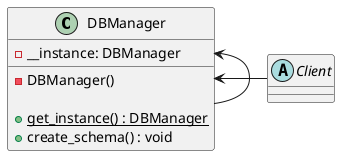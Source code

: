 @startuml
'https://plantuml.com/class-diagram

'class DBManager:
'    """"Singleton + Proxy"""
'
'    __instance = None
'
'    @staticmethod
'    def get_instance():
'        """ Static access method. """
'        if DBManager.__instance is None:
'            DBManager.__instance = DBManager()
'        return DBManager.__instance
'
'    def create_schema(self):
'        self.database.create_tables([UserModel, BoardModel, UserBoardModel])
'
'    def __init__(self):
'        """ Virtually private constructor. """
'        if DBManager.__instance is not None:
'            raise Exception("This class is a Singleton!")
'        else:
'            self.database = db
'            DBManager.__instance = self


class DBManager {
    -__instance: DBManager

    -DBManager()

    +{static} get_instance() : DBManager
    +create_schema() : void
}

abstract class Client

DBManager <- Client
DBManager <- DBManager

@enduml